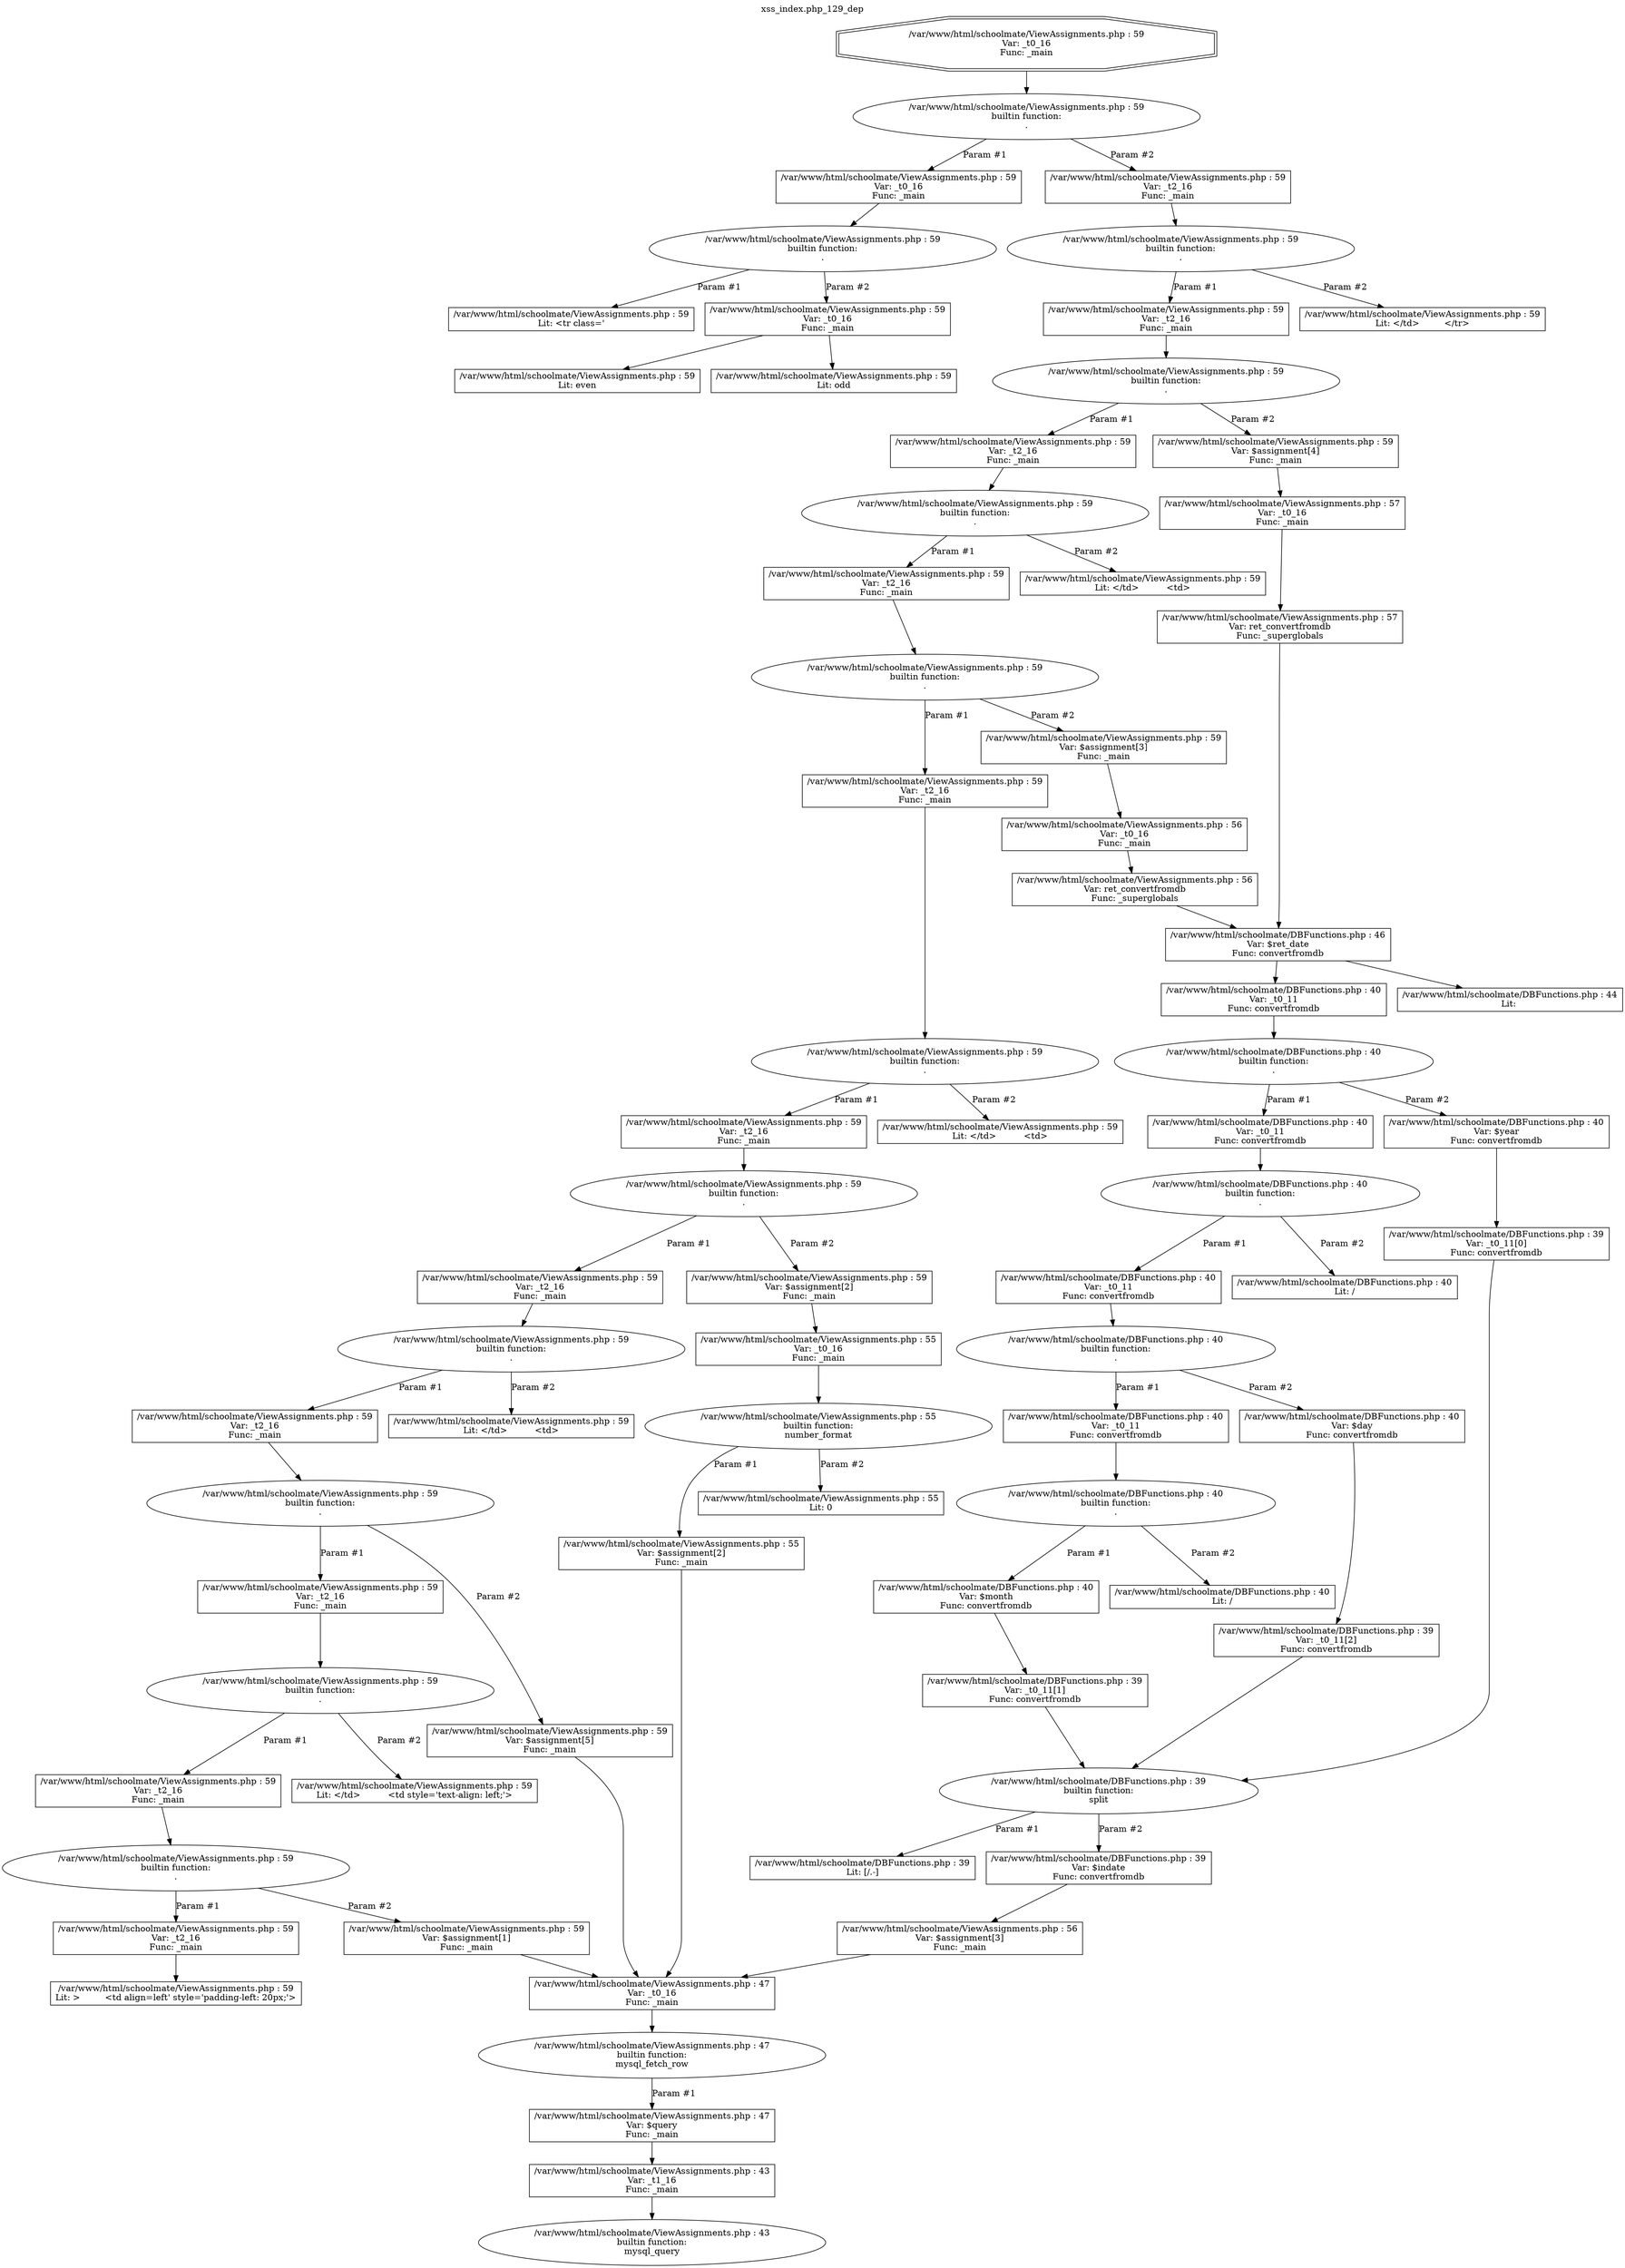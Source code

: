 digraph cfg {
  label="xss_index.php_129_dep";
  labelloc=t;
  n1 [shape=doubleoctagon, label="/var/www/html/schoolmate/ViewAssignments.php : 59\nVar: _t0_16\nFunc: _main\n"];
  n2 [shape=ellipse, label="/var/www/html/schoolmate/ViewAssignments.php : 59\nbuiltin function:\n.\n"];
  n3 [shape=box, label="/var/www/html/schoolmate/ViewAssignments.php : 59\nVar: _t0_16\nFunc: _main\n"];
  n4 [shape=ellipse, label="/var/www/html/schoolmate/ViewAssignments.php : 59\nbuiltin function:\n.\n"];
  n5 [shape=box, label="/var/www/html/schoolmate/ViewAssignments.php : 59\nLit: <tr class='\n"];
  n6 [shape=box, label="/var/www/html/schoolmate/ViewAssignments.php : 59\nVar: _t0_16\nFunc: _main\n"];
  n7 [shape=box, label="/var/www/html/schoolmate/ViewAssignments.php : 59\nLit: even\n"];
  n8 [shape=box, label="/var/www/html/schoolmate/ViewAssignments.php : 59\nLit: odd\n"];
  n9 [shape=box, label="/var/www/html/schoolmate/ViewAssignments.php : 59\nVar: _t2_16\nFunc: _main\n"];
  n10 [shape=ellipse, label="/var/www/html/schoolmate/ViewAssignments.php : 59\nbuiltin function:\n.\n"];
  n11 [shape=box, label="/var/www/html/schoolmate/ViewAssignments.php : 59\nVar: _t2_16\nFunc: _main\n"];
  n12 [shape=ellipse, label="/var/www/html/schoolmate/ViewAssignments.php : 59\nbuiltin function:\n.\n"];
  n13 [shape=box, label="/var/www/html/schoolmate/ViewAssignments.php : 59\nVar: _t2_16\nFunc: _main\n"];
  n14 [shape=ellipse, label="/var/www/html/schoolmate/ViewAssignments.php : 59\nbuiltin function:\n.\n"];
  n15 [shape=box, label="/var/www/html/schoolmate/ViewAssignments.php : 59\nVar: _t2_16\nFunc: _main\n"];
  n16 [shape=ellipse, label="/var/www/html/schoolmate/ViewAssignments.php : 59\nbuiltin function:\n.\n"];
  n17 [shape=box, label="/var/www/html/schoolmate/ViewAssignments.php : 59\nVar: _t2_16\nFunc: _main\n"];
  n18 [shape=ellipse, label="/var/www/html/schoolmate/ViewAssignments.php : 59\nbuiltin function:\n.\n"];
  n19 [shape=box, label="/var/www/html/schoolmate/ViewAssignments.php : 59\nVar: _t2_16\nFunc: _main\n"];
  n20 [shape=ellipse, label="/var/www/html/schoolmate/ViewAssignments.php : 59\nbuiltin function:\n.\n"];
  n21 [shape=box, label="/var/www/html/schoolmate/ViewAssignments.php : 59\nVar: _t2_16\nFunc: _main\n"];
  n22 [shape=ellipse, label="/var/www/html/schoolmate/ViewAssignments.php : 59\nbuiltin function:\n.\n"];
  n23 [shape=box, label="/var/www/html/schoolmate/ViewAssignments.php : 59\nVar: _t2_16\nFunc: _main\n"];
  n24 [shape=ellipse, label="/var/www/html/schoolmate/ViewAssignments.php : 59\nbuiltin function:\n.\n"];
  n25 [shape=box, label="/var/www/html/schoolmate/ViewAssignments.php : 59\nVar: _t2_16\nFunc: _main\n"];
  n26 [shape=ellipse, label="/var/www/html/schoolmate/ViewAssignments.php : 59\nbuiltin function:\n.\n"];
  n27 [shape=box, label="/var/www/html/schoolmate/ViewAssignments.php : 59\nVar: _t2_16\nFunc: _main\n"];
  n28 [shape=ellipse, label="/var/www/html/schoolmate/ViewAssignments.php : 59\nbuiltin function:\n.\n"];
  n29 [shape=box, label="/var/www/html/schoolmate/ViewAssignments.php : 59\nVar: _t2_16\nFunc: _main\n"];
  n30 [shape=box, label="/var/www/html/schoolmate/ViewAssignments.php : 59\nLit: >	  <td align=left' style='padding-left: 20px;'>\n"];
  n31 [shape=box, label="/var/www/html/schoolmate/ViewAssignments.php : 59\nVar: $assignment[1]\nFunc: _main\n"];
  n32 [shape=box, label="/var/www/html/schoolmate/ViewAssignments.php : 47\nVar: _t0_16\nFunc: _main\n"];
  n33 [shape=ellipse, label="/var/www/html/schoolmate/ViewAssignments.php : 47\nbuiltin function:\nmysql_fetch_row\n"];
  n34 [shape=box, label="/var/www/html/schoolmate/ViewAssignments.php : 47\nVar: $query\nFunc: _main\n"];
  n35 [shape=box, label="/var/www/html/schoolmate/ViewAssignments.php : 43\nVar: _t1_16\nFunc: _main\n"];
  n36 [shape=ellipse, label="/var/www/html/schoolmate/ViewAssignments.php : 43\nbuiltin function:\nmysql_query\n"];
  n37 [shape=box, label="/var/www/html/schoolmate/ViewAssignments.php : 59\nLit: </td>	  <td style='text-align: left;'>\n"];
  n38 [shape=box, label="/var/www/html/schoolmate/ViewAssignments.php : 59\nVar: $assignment[5]\nFunc: _main\n"];
  n39 [shape=box, label="/var/www/html/schoolmate/ViewAssignments.php : 59\nLit: </td>	  <td>\n"];
  n40 [shape=box, label="/var/www/html/schoolmate/ViewAssignments.php : 59\nVar: $assignment[2]\nFunc: _main\n"];
  n41 [shape=box, label="/var/www/html/schoolmate/ViewAssignments.php : 55\nVar: _t0_16\nFunc: _main\n"];
  n42 [shape=ellipse, label="/var/www/html/schoolmate/ViewAssignments.php : 55\nbuiltin function:\nnumber_format\n"];
  n43 [shape=box, label="/var/www/html/schoolmate/ViewAssignments.php : 55\nVar: $assignment[2]\nFunc: _main\n"];
  n44 [shape=box, label="/var/www/html/schoolmate/ViewAssignments.php : 55\nLit: 0\n"];
  n45 [shape=box, label="/var/www/html/schoolmate/ViewAssignments.php : 59\nLit: </td>	  <td>\n"];
  n46 [shape=box, label="/var/www/html/schoolmate/ViewAssignments.php : 59\nVar: $assignment[3]\nFunc: _main\n"];
  n47 [shape=box, label="/var/www/html/schoolmate/ViewAssignments.php : 56\nVar: _t0_16\nFunc: _main\n"];
  n48 [shape=box, label="/var/www/html/schoolmate/ViewAssignments.php : 56\nVar: ret_convertfromdb\nFunc: _superglobals\n"];
  n49 [shape=box, label="/var/www/html/schoolmate/DBFunctions.php : 46\nVar: $ret_date\nFunc: convertfromdb\n"];
  n50 [shape=box, label="/var/www/html/schoolmate/DBFunctions.php : 40\nVar: _t0_11\nFunc: convertfromdb\n"];
  n51 [shape=ellipse, label="/var/www/html/schoolmate/DBFunctions.php : 40\nbuiltin function:\n.\n"];
  n52 [shape=box, label="/var/www/html/schoolmate/DBFunctions.php : 40\nVar: _t0_11\nFunc: convertfromdb\n"];
  n53 [shape=ellipse, label="/var/www/html/schoolmate/DBFunctions.php : 40\nbuiltin function:\n.\n"];
  n54 [shape=box, label="/var/www/html/schoolmate/DBFunctions.php : 40\nVar: _t0_11\nFunc: convertfromdb\n"];
  n55 [shape=ellipse, label="/var/www/html/schoolmate/DBFunctions.php : 40\nbuiltin function:\n.\n"];
  n56 [shape=box, label="/var/www/html/schoolmate/DBFunctions.php : 40\nVar: _t0_11\nFunc: convertfromdb\n"];
  n57 [shape=ellipse, label="/var/www/html/schoolmate/DBFunctions.php : 40\nbuiltin function:\n.\n"];
  n58 [shape=box, label="/var/www/html/schoolmate/DBFunctions.php : 40\nVar: $month\nFunc: convertfromdb\n"];
  n59 [shape=box, label="/var/www/html/schoolmate/DBFunctions.php : 39\nVar: _t0_11[1]\nFunc: convertfromdb\n"];
  n60 [shape=ellipse, label="/var/www/html/schoolmate/DBFunctions.php : 39\nbuiltin function:\nsplit\n"];
  n61 [shape=box, label="/var/www/html/schoolmate/DBFunctions.php : 39\nLit: [/.-]\n"];
  n62 [shape=box, label="/var/www/html/schoolmate/DBFunctions.php : 39\nVar: $indate\nFunc: convertfromdb\n"];
  n63 [shape=box, label="/var/www/html/schoolmate/ViewAssignments.php : 56\nVar: $assignment[3]\nFunc: _main\n"];
  n64 [shape=box, label="/var/www/html/schoolmate/DBFunctions.php : 40\nLit: /\n"];
  n65 [shape=box, label="/var/www/html/schoolmate/DBFunctions.php : 40\nVar: $day\nFunc: convertfromdb\n"];
  n66 [shape=box, label="/var/www/html/schoolmate/DBFunctions.php : 39\nVar: _t0_11[2]\nFunc: convertfromdb\n"];
  n67 [shape=box, label="/var/www/html/schoolmate/DBFunctions.php : 40\nLit: /\n"];
  n68 [shape=box, label="/var/www/html/schoolmate/DBFunctions.php : 40\nVar: $year\nFunc: convertfromdb\n"];
  n69 [shape=box, label="/var/www/html/schoolmate/DBFunctions.php : 39\nVar: _t0_11[0]\nFunc: convertfromdb\n"];
  n70 [shape=box, label="/var/www/html/schoolmate/DBFunctions.php : 44\nLit: \n"];
  n71 [shape=box, label="/var/www/html/schoolmate/ViewAssignments.php : 59\nLit: </td>	  <td>\n"];
  n72 [shape=box, label="/var/www/html/schoolmate/ViewAssignments.php : 59\nVar: $assignment[4]\nFunc: _main\n"];
  n73 [shape=box, label="/var/www/html/schoolmate/ViewAssignments.php : 57\nVar: _t0_16\nFunc: _main\n"];
  n74 [shape=box, label="/var/www/html/schoolmate/ViewAssignments.php : 57\nVar: ret_convertfromdb\nFunc: _superglobals\n"];
  n75 [shape=box, label="/var/www/html/schoolmate/ViewAssignments.php : 59\nLit: </td>	 </tr>\n"];
  n1 -> n2;
  n3 -> n4;
  n4 -> n5[label="Param #1"];
  n4 -> n6[label="Param #2"];
  n6 -> n7;
  n6 -> n8;
  n2 -> n3[label="Param #1"];
  n2 -> n9[label="Param #2"];
  n9 -> n10;
  n11 -> n12;
  n13 -> n14;
  n15 -> n16;
  n17 -> n18;
  n19 -> n20;
  n21 -> n22;
  n23 -> n24;
  n25 -> n26;
  n27 -> n28;
  n29 -> n30;
  n28 -> n29[label="Param #1"];
  n28 -> n31[label="Param #2"];
  n32 -> n33;
  n35 -> n36;
  n34 -> n35;
  n33 -> n34[label="Param #1"];
  n31 -> n32;
  n26 -> n27[label="Param #1"];
  n26 -> n37[label="Param #2"];
  n24 -> n25[label="Param #1"];
  n24 -> n38[label="Param #2"];
  n38 -> n32;
  n22 -> n23[label="Param #1"];
  n22 -> n39[label="Param #2"];
  n20 -> n21[label="Param #1"];
  n20 -> n40[label="Param #2"];
  n41 -> n42;
  n43 -> n32;
  n42 -> n43[label="Param #1"];
  n42 -> n44[label="Param #2"];
  n40 -> n41;
  n18 -> n19[label="Param #1"];
  n18 -> n45[label="Param #2"];
  n16 -> n17[label="Param #1"];
  n16 -> n46[label="Param #2"];
  n50 -> n51;
  n52 -> n53;
  n54 -> n55;
  n56 -> n57;
  n59 -> n60;
  n60 -> n61[label="Param #1"];
  n60 -> n62[label="Param #2"];
  n63 -> n32;
  n62 -> n63;
  n58 -> n59;
  n57 -> n58[label="Param #1"];
  n57 -> n64[label="Param #2"];
  n55 -> n56[label="Param #1"];
  n55 -> n65[label="Param #2"];
  n66 -> n60;
  n65 -> n66;
  n53 -> n54[label="Param #1"];
  n53 -> n67[label="Param #2"];
  n51 -> n52[label="Param #1"];
  n51 -> n68[label="Param #2"];
  n69 -> n60;
  n68 -> n69;
  n49 -> n50;
  n49 -> n70;
  n48 -> n49;
  n47 -> n48;
  n46 -> n47;
  n14 -> n15[label="Param #1"];
  n14 -> n71[label="Param #2"];
  n12 -> n13[label="Param #1"];
  n12 -> n72[label="Param #2"];
  n74 -> n49;
  n73 -> n74;
  n72 -> n73;
  n10 -> n11[label="Param #1"];
  n10 -> n75[label="Param #2"];
}
